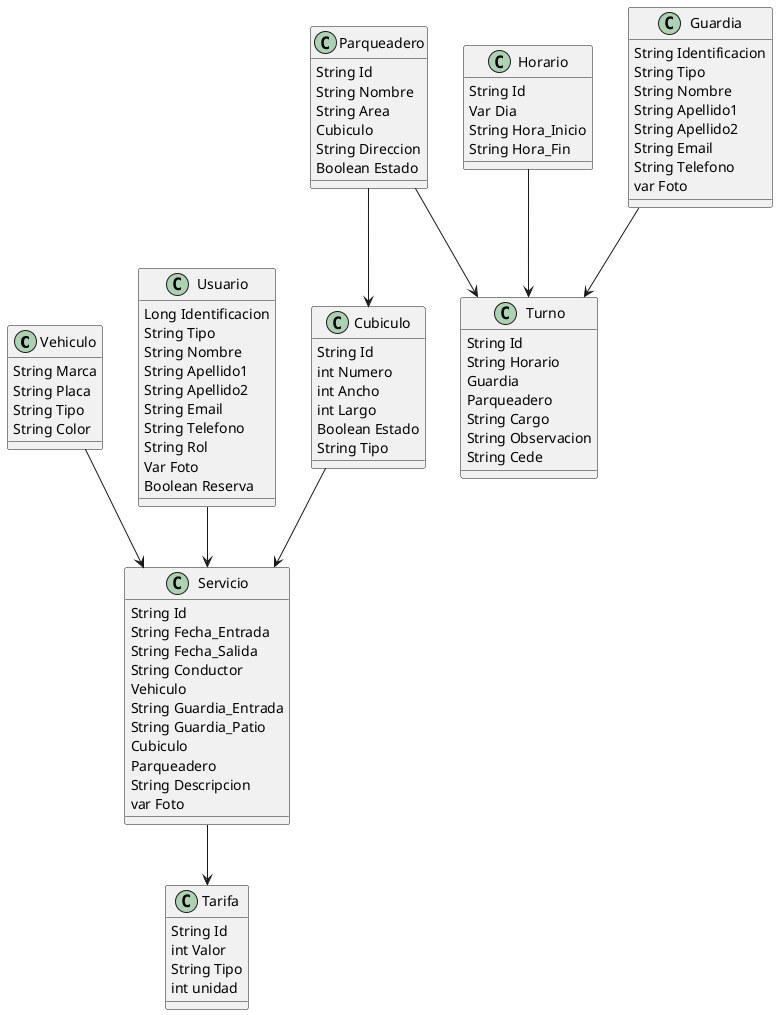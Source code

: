 @startuml


class Vehiculo{
String Marca
String Placa
String Tipo
String Color
}
class Usuario{
Long Identificacion
String Tipo
String Nombre
String Apellido1
String Apellido2
String Email
String Telefono
String Rol 
Var Foto
Boolean Reserva
}
class Parqueadero{
String Id 
String Nombre
String Area 
Cubiculo 
String Direccion
Boolean Estado
}
class Cubiculo{
String Id
int Numero
int Ancho 
int Largo  
Boolean Estado
String Tipo
}
class Horario{
String Id
Var Dia
String Hora_Inicio
String Hora_Fin
}
class Servicio{
String Id
String Fecha_Entrada
String Fecha_Salida
String Conductor
Vehiculo
String Guardia_Entrada
String Guardia_Patio
Cubiculo
Parqueadero
String Descripcion
var Foto
}
class Tarifa{
String Id
int Valor
String Tipo
int unidad
}
class Guardia{
String Identificacion
String Tipo
String Nombre
String Apellido1
String Apellido2
String Email
String Telefono
var Foto
}
class Turno{
String Id
String Horario
Guardia
Parqueadero
String Cargo 
String Observacion
String Cede
}

Parqueadero --> Turno
Vehiculo --> Servicio
Usuario --> Servicio
Parqueadero --> Cubiculo
Cubiculo --> Servicio
Horario --> Turno
Servicio --> Tarifa
Guardia --> Turno

@enduml
